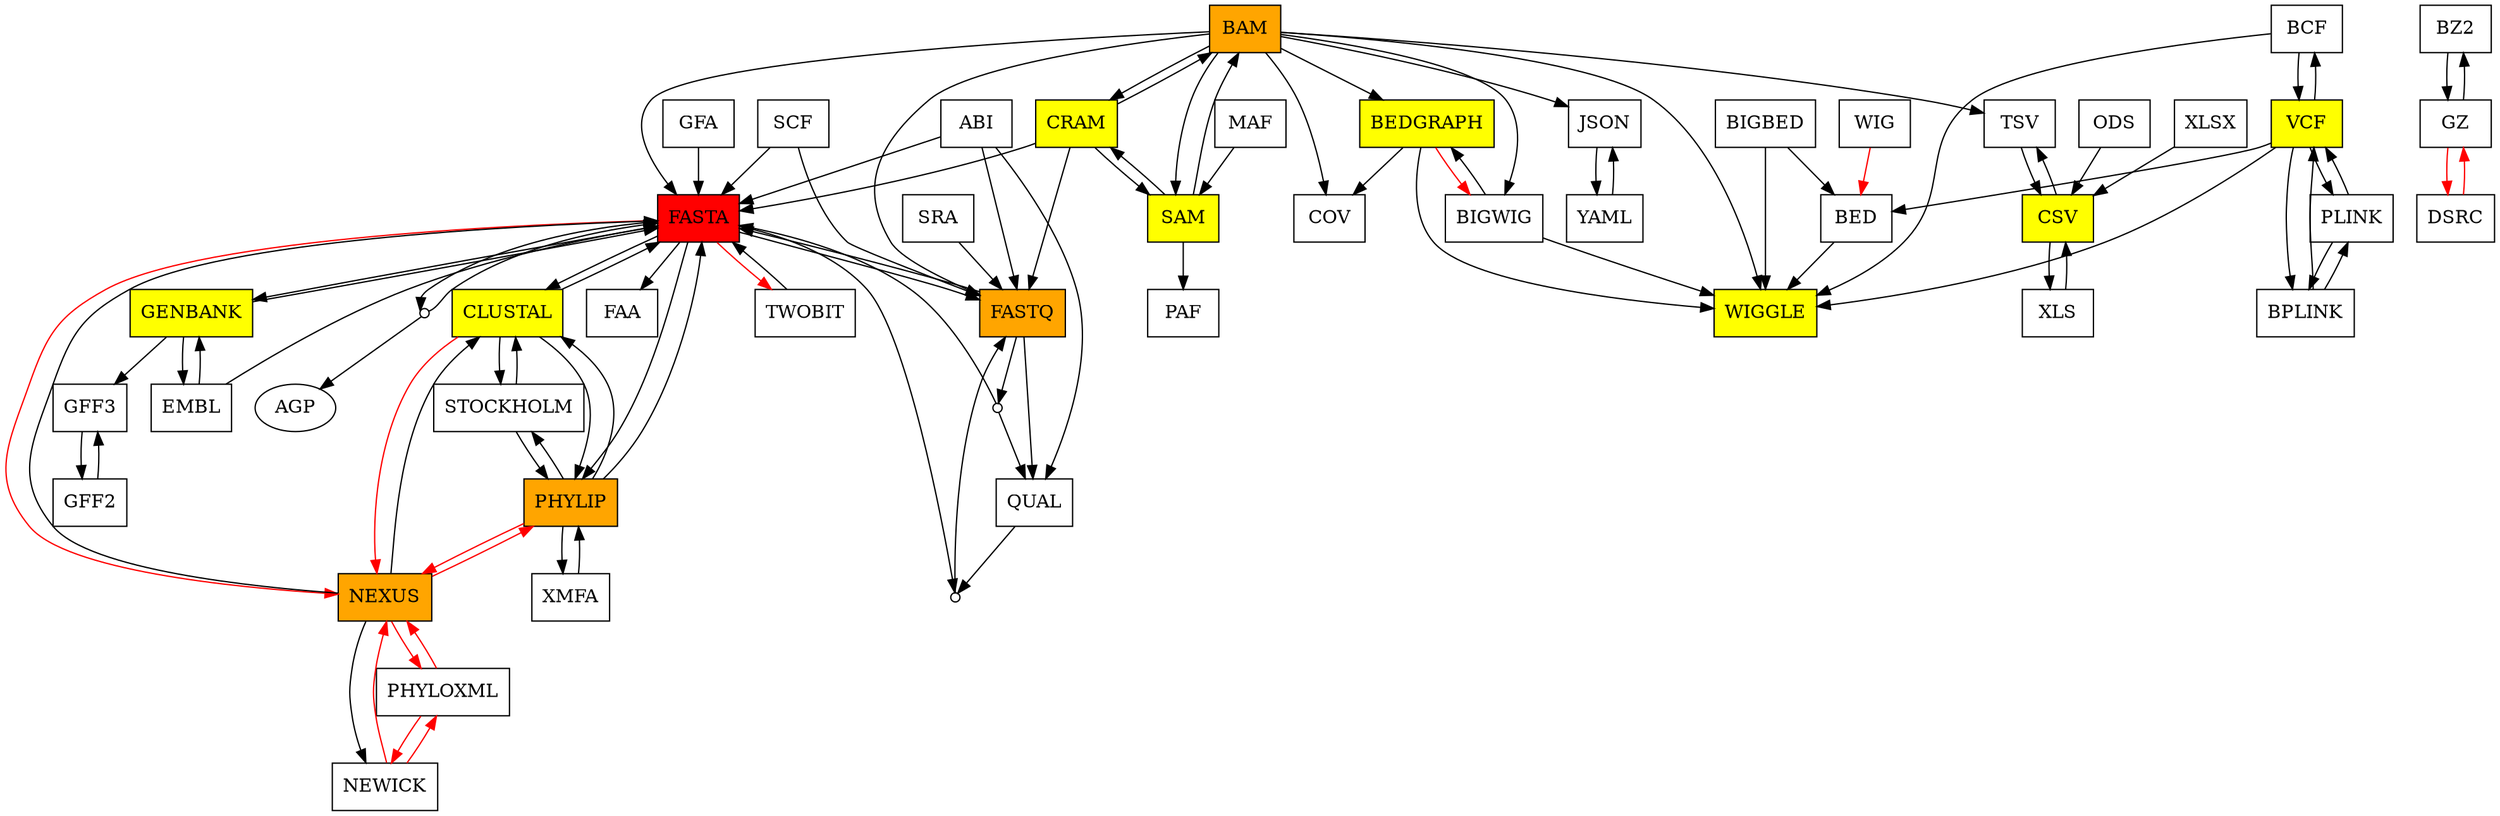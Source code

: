 strict digraph "" {
	graph [bb="0,0,1821.2,612"];
	node [label="\N"];
	ABI	 [fillcolor=white,
		height=0.5,
		pos="707.17,522",
		shape=rectangle,
		style=filled,
		url="https://bioconvert.readthedocs.io/en/master/formats.html#ABI",
		width=0.75];
	FASTA	 [fillcolor=red,
		height=0.5,
		pos="493.17,450",
		shape=rectangle,
		style=filled,
		url="https://bioconvert.readthedocs.io/en/master/formats.html#FASTA",
		width=0.81944];
	ABI -> FASTA	 [color=black,
		pos="e,522.8,459.97 680.07,512.88 642.71,500.31 575.18,477.59 532.33,463.18"];
	FASTQ	 [fillcolor=orange,
		height=0.5,
		pos="739.17,378",
		shape=rectangle,
		style=filled,
		url="https://bioconvert.readthedocs.io/en/master/formats.html#FASTQ",
		width=0.81944];
	ABI -> FASTQ	 [color=black,
		pos="e,735.15,396.09 711.22,503.76 716.71,479.09 726.54,434.86 732.95,405.97"];
	QUAL	 [fillcolor=white,
		height=0.5,
		pos="747.17,234",
		shape=rectangle,
		style=filled,
		url="https://bioconvert.readthedocs.io/en/master/formats.html#QUAL",
		width=0.75];
	ABI -> QUAL	 [color=black,
		pos="e,755.67,252.16 721.35,503.66 738.49,480.22 766.37,437.67 777.17,396 789.27,349.33 772.43,293.88 759.51,261.45"];
	FASTA -> FASTQ	 [color=black,
		pos="e,709.37,387.35 522.8,439.48 531.6,437.01 541.22,434.4 550.17,432 610.56,415.77 626.89,415.88 686.17,396 690.63,394.5 695.29,392.78 \
699.93,391.01"];
	CLUSTAL	 [fillcolor=yellow,
		height=0.5,
		pos="360.17,378",
		shape=rectangle,
		style=filled,
		url="https://bioconvert.readthedocs.io/en/master/formats.html#CLUSTAL",
		width=1.0694];
	FASTA -> CLUSTAL	 [color=black,
		pos="e,387.49,396 463.41,436.79 443.57,426.82 417.5,412.88 396.46,401.08"];
	NEXUS	 [fillcolor=orange,
		height=0.5,
		pos="276.17,162",
		shape=rectangle,
		style=filled,
		url="https://bioconvert.readthedocs.io/en/master/formats.html#NEXUS",
		width=0.86111];
	FASTA -> NEXUS	 [color=red,
		pos="e,244.92,163.68 463.42,449.06 379.23,445.82 142.27,433.16 76.171,396 40.352,375.86 31.838,362.75 18.171,324 2.2063,278.73 -11.959,\
253.37 18.171,216 44.528,183.31 168.73,169.41 234.83,164.41"];
	PHYLIP	 [fillcolor=orange,
		height=0.5,
		pos="408.17,234",
		shape=rectangle,
		style=filled,
		url="https://bioconvert.readthedocs.io/en/master/formats.html#PHYLIP",
		width=0.88889];
	FASTA -> PHYLIP	 [color=black,
		pos="e,415.79,252.21 485.15,431.78 481.39,413.39 478.03,384.31 471.17,360 461.71,326.47 457.72,318.1 440.17,288 434.71,278.64 427.88,\
269.03 421.79,260.56"];
	GENBANK	 [fillcolor=yellow,
		height=0.5,
		pos="136.17,378",
		shape=rectangle,
		style=filled,
		url="https://bioconvert.readthedocs.io/en/master/formats.html#GENBANK",
		width=1.1528];
	FASTA -> GENBANK	 [color=black,
		pos="e,178.02,388.53 463.45,445.14 412.13,435.75 304.58,414.39 214.17,396 205.7,394.28 196.76,392.44 188.07,390.63"];
	FAA	 [fillcolor=white,
		height=0.5,
		pos="444.17,378",
		shape=rectangle,
		style=filled,
		url="https://bioconvert.readthedocs.io/en/master/formats.html#FAA",
		width=0.75];
	FASTA -> FAA	 [color=black,
		pos="e,456.7,396.41 480.81,431.83 475.22,423.62 468.51,413.76 462.36,404.73"];
	FASTA_and_FASTA_AGP	 [fillcolor=white,
		fixedsize=True,
		height=0.097222,
		label="",
		pos="300.17,378",
		shape=circle,
		styled=filled,
		width=0.097222];
	FASTA -> FASTA_and_FASTA_AGP	 [color=black,
		pos="e,296.44,379.17 463.47,448.03 423.19,443.93 351.43,431.66 303.17,396 300.72,394.19 298.61,391.71 297.17,389.18"];
	TWOBIT	 [fillcolor=white,
		height=0.5,
		pos="580.17,378",
		shape=rectangle,
		style=filled,
		url="https://bioconvert.readthedocs.io/en/master/formats.html#TWOBIT",
		width=0.97222];
	FASTA -> TWOBIT	 [color=red,
		pos="e,552.27,396.16 509.17,431.83 519.02,422.96 531.91,412.16 544.04,402.57"];
	FASTA_QUAL_and_FASTQ	 [fillcolor=white,
		fixedsize=True,
		height=0.097222,
		label="",
		pos="688.17,162",
		shape=circle,
		styled=filled,
		width=0.097222];
	FASTA -> FASTA_QUAL_and_FASTQ	 [color=black,
		pos="e,687.61,165.72 522.79,445.53 552.62,439.48 597.87,425.78 624.17,396 654.05,362.17 678.76,220.94 686.01,175.88"];
	FASTQ -> FASTA	 [color=black,
		pos="e,522.71,444.04 709.4,394.18 707.64,394.81 705.89,395.42 704.17,396 644.89,415.88 628.56,415.77 568.17,432 556.73,435.08 544.18,\
438.49 532.59,441.51"];
	FASTQ -> QUAL	 [color=black,
		pos="e,746.17,252.09 740.18,359.76 741.55,335.2 743.99,291.25 745.6,262.35"];
	FASTQ_and_FASTA_QUAL	 [fillcolor=white,
		fixedsize=True,
		height=0.097222,
		label="",
		pos="720.17,306",
		shape=circle,
		styled=filled,
		width=0.097222];
	FASTQ -> FASTQ_and_FASTA_QUAL	 [color=black,
		pos="e,721.07,309.39 734.38,359.83 731.05,347.23 726.69,330.72 723.69,319.33"];
	QUAL -> FASTA_QUAL_and_FASTQ	 [color=black,
		pos="e,690.74,165.14 732.28,215.83 721.19,202.29 706.4,184.25 697.09,172.88"];
	CLUSTAL -> FASTA	 [color=black,
		pos="e,465.56,431.83 398.7,395.67 416.94,405.02 438.54,416.63 456.52,426.72"];
	CLUSTAL -> NEXUS	 [color=red,
		pos="e,270.29,180.18 326.97,359.88 314.9,350.44 302.57,337.96 295.17,324 272.5,281.22 267.58,224 269.46,190.26"];
	CLUSTAL -> PHYLIP	 [color=black,
		pos="e,410.37,252.06 382.9,359.88 394.53,350.83 407.43,338.66 414.17,324 423.18,304.42 418.37,280.23 413.25,261.86"];
	STOCKHOLM	 [fillcolor=white,
		height=0.5,
		pos="364.17,306",
		shape=rectangle,
		style=filled,
		url="https://bioconvert.readthedocs.io/en/master/formats.html#STOCKHOLM",
		width=1.4028];
	CLUSTAL -> STOCKHOLM	 [color=black,
		pos="e,357.17,324.41 355.23,359.83 354.91,352.13 355.19,342.97 355.98,334.42"];
	NEXUS -> FASTA	 [color=black,
		pos="e,463.62,448.72 245.17,164.43 186.28,169.46 62.48,183.37 36.171,216 6.0406,253.37 20.206,278.73 36.171,324 49.838,362.75 58.352,\
375.86 94.171,396 155.67,430.57 365.06,443.94 453.46,448.24"];
	NEXUS -> CLUSTAL	 [color=black,
		pos="e,343.26,359.88 281.16,180.18 284.72,211.44 288.04,276.59 313.17,324 318.84,334.69 327.39,344.51 335.74,352.76"];
	NEXUS -> PHYLIP	 [color=red,
		pos="e,380.81,215.83 307.46,176.07 326.83,185.93 351.67,199.32 371.89,210.74"];
	NEWICK	 [fillcolor=white,
		height=0.5,
		pos="276.17,18",
		shape=rectangle,
		style=filled,
		url="https://bioconvert.readthedocs.io/en/master/formats.html#NEWICK",
		width=0.98611];
	NEXUS -> NEWICK	 [color=black,
		pos="e,262.7,36.299 262.7,143.7 258.77,133.34 255.6,120.07 254.17,108 252.29,92.111 252.29,87.889 254.17,72 255.19,63.422 257.09,54.236 \
259.51,45.917"];
	PHYLOXML	 [fillcolor=white,
		height=0.5,
		pos="318.17,90",
		shape=rectangle,
		style=filled,
		url="https://bioconvert.readthedocs.io/en/master/formats.html#PHYLOXML",
		width=1.2778];
	NEXUS -> PHYLOXML	 [color=red,
		pos="e,301.45,108.41 280.82,143.83 284.76,135.71 290.25,125.96 295.85,117.01"];
	PHYLIP -> FASTA	 [color=black,
		pos="e,498.75,431.78 431.74,252.21 440.97,262.33 450.82,275.39 458.17,288 475.72,318.1 479.71,326.47 489.17,360 494.88,380.23 498.17,\
403.75 498.74,421.68"];
	PHYLIP -> CLUSTAL	 [color=black,
		pos="e,398.69,360.36 423.81,252.06 434.04,270.84 442.89,300.69 432.17,324 426.7,335.89 417.18,346.14 406.77,354.42"];
	PHYLIP -> NEXUS	 [color=red,
		pos="e,303.46,180.13 375.91,219.43 356.62,209.59 332.17,196.41 312.25,185.15"];
	PHYLIP -> STOCKHOLM	 [color=black,
		pos="e,381.23,287.83 402.89,252.41 398.65,260.65 392.8,270.52 386.88,279.54"];
	XMFA	 [fillcolor=white,
		height=0.5,
		pos="408.17,162",
		shape=rectangle,
		style=filled,
		url="https://bioconvert.readthedocs.io/en/master/formats.html#XMFA",
		width=0.77778];
	PHYLIP -> XMFA	 [color=black,
		pos="e,402.2,180.41 402.22,215.83 401.47,208.13 401.25,198.97 401.56,190.42"];
	GENBANK -> FASTA	 [color=black,
		pos="e,463.27,442.91 177.77,384.98 194.8,388.33 214.49,392.4 232.17,396 310.62,411.96 401.97,430.15 453.25,440.82"];
	EMBL	 [fillcolor=white,
		height=0.5,
		pos="136.17,306",
		shape=rectangle,
		style=filled,
		url="https://bioconvert.readthedocs.io/en/master/formats.html#EMBL",
		width=0.76389];
	GENBANK -> EMBL	 [color=black,
		pos="e,130.2,324.41 130.22,359.83 129.47,352.13 129.25,342.97 129.56,334.42"];
	GFF3	 [fillcolor=white,
		height=0.5,
		pos="63.171,306",
		shape=rectangle,
		style=filled,
		url="https://bioconvert.readthedocs.io/en/master/formats.html#GFF3",
		width=0.75];
	GENBANK -> GFF3	 [color=black,
		pos="e,81.586,324.16 117.75,359.83 109.02,351.22 98.439,340.79 88.929,331.4"];
	FASTA_and_FASTA_AGP -> FASTA	 [color=black,
		pos="e,463.57,446.52 303.71,378.68 310.44,381.33 314.53,391.09 321.17,396 360.83,425.3 416.34,438.81 453.58,444.97"];
	AGP	 [fillcolor=white,
		height=0.5,
		pos="210.17,306",
		width=0.79437];
	FASTA_and_FASTA_AGP -> AGP	 [color=black,
		pos="e,227.97,320.24 297.18,375.6 287.76,368.07 258.09,344.34 236,326.67"];
	TWOBIT -> FASTA	 [color=black,
		pos="e,521.08,431.83 564.18,396.16 554.33,405.03 541.44,415.83 529.31,425.42"];
	FASTA_QUAL_and_FASTQ -> FASTQ	 [color=black,
		pos="e,725.87,359.95 688.05,165.65 687.56,183.53 686.68,263.37 707.17,324 710.35,333.4 715.31,342.95 720.39,351.34"];
	FASTQ_and_FASTA_QUAL -> FASTA	 [color=black,
		pos="e,522.91,442.63 718.78,309.35 713.17,322.49 690.85,370.97 657.17,396 637.28,410.78 574.65,429 532.8,440.05"];
	FASTQ_and_FASTA_QUAL -> QUAL	 [color=black,
		pos="e,740.34,252.21 721.47,302.53 724.22,295.2 730.84,277.55 736.67,262"];
	STOCKHOLM -> CLUSTAL	 [color=black,
		pos="e,367.13,359.83 369.12,324.41 369.43,332.14 369.13,341.31 368.34,349.85"];
	STOCKHOLM -> PHYLIP	 [color=black,
		pos="e,390.94,252.41 369.32,287.83 373.54,279.62 379.37,269.76 385.29,260.73"];
	NEWICK -> NEXUS	 [color=red,
		pos="e,278.55,143.7 278.55,36.299 276.77,46.665 273.6,59.935 272.17,72 270.29,87.889 270.29,92.111 272.17,108 273.18,116.48 275.04,125.56 \
276.68,133.81"];
	NEWICK -> PHYLOXML	 [color=red,
		pos="e,313.53,71.831 292.89,36.413 298.31,44.399 304.06,53.916 308.82,62.697"];
	PHYLOXML -> NEXUS	 [color=red,
		pos="e,292.72,143.83 313.41,108.41 309.43,116.57 303.93,126.32 298.32,135.26"];
	PHYLOXML -> NEWICK	 [color=red,
		pos="e,280.94,36.413 301.62,71.831 296.21,63.877 290.45,54.369 285.67,45.572"];
	XMFA -> PHYLIP	 [color=black,
		pos="e,414.12,215.83 414.15,180.41 414.88,188.06 415.09,197.11 414.79,205.57"];
	EMBL -> FASTA	 [color=black,
		pos="e,463.67,444.97 161.45,324.11 190.53,344.19 240.31,376.36 287.17,396 342.93,419.37 411.5,434.92 453.77,443.1"];
	EMBL -> GENBANK	 [color=black,
		pos="e,142.12,359.83 142.15,324.41 142.88,332.06 143.09,341.11 142.79,349.57"];
	GFF2	 [fillcolor=white,
		height=0.5,
		pos="63.171,234",
		shape=rectangle,
		style=filled,
		url="https://bioconvert.readthedocs.io/en/master/formats.html#GFF2",
		width=0.75];
	GFF3 -> GFF2	 [color=black,
		pos="e,57.195,252.41 57.219,287.83 56.468,280.13 56.247,270.97 56.556,262.42"];
	BAM	 [fillcolor=orange,
		height=0.5,
		pos="907.17,594",
		shape=rectangle,
		style=filled,
		url="https://bioconvert.readthedocs.io/en/master/formats.html#BAM",
		width=0.75];
	BAM -> FASTA	 [color=black,
		pos="e,475.77,468.16 880.03,592.8 787.04,588.41 485.4,571.82 457.17,540 441.05,521.83 454.56,495.53 469.41,476.05"];
	BAM -> FASTQ	 [color=black,
		pos="e,709.43,390.01 880.02,590.86 825.04,584.02 703.05,566.25 671.17,540 632.52,508.18 613.53,474.99 639.17,432 646.21,420.2 675.16,\
405.27 700.12,394.1"];
	BEDGRAPH	 [fillcolor=yellow,
		height=0.5,
		pos="1039.2,522",
		shape=rectangle,
		style=filled,
		url="https://bioconvert.readthedocs.io/en/master/formats.html#BEDGRAPH",
		width=1.2361];
	BAM -> BEDGRAPH	 [color=black,
		pos="e,1006.1,540.04 934.2,579.26 952.34,569.36 976.59,556.14 997.21,544.89"];
	BIGWIG	 [fillcolor=white,
		height=0.5,
		pos="1086.2,450",
		shape=rectangle,
		style=filled,
		url="https://bioconvert.readthedocs.io/en/master/formats.html#BIGWIG",
		width=0.94444];
	BAM -> BIGWIG	 [color=black,
		pos="e,1094.1,468.19 934.43,590.12 981.31,582.82 1074,565.48 1093.2,540 1106.3,522.47 1103,497.23 1097.3,477.94"];
	COV	 [fillcolor=white,
		height=0.5,
		pos="968.17,450",
		shape=rectangle,
		style=filled,
		url="https://bioconvert.readthedocs.io/en/master/formats.html#COV",
		width=0.75];
	BAM -> COV	 [color=black,
		pos="e,966.12,468.3 923.66,575.72 931.83,565.79 941.19,552.92 947.17,540 956.24,520.4 961.58,496.54 964.6,478.31"];
	CRAM	 [fillcolor=yellow,
		height=0.5,
		pos="781.17,522",
		shape=rectangle,
		style=filled,
		url="https://bioconvert.readthedocs.io/en/master/formats.html#CRAM",
		width=0.79167];
	BAM -> CRAM	 [color=black,
		pos="e,806.84,540.06 879.96,581.46 861.02,571.49 835.77,557.27 815.49,545.24"];
	JSON	 [fillcolor=white,
		height=0.5,
		pos="1167.2,522",
		shape=rectangle,
		style=filled,
		url="https://bioconvert.readthedocs.io/en/master/formats.html#JSON",
		width=0.75];
	BAM -> JSON	 [color=black,
		pos="e,1140.1,534.67 934.23,588.89 976.02,580.65 1058.5,563 1126.2,540 1127.6,539.52 1129,539 1130.5,538.46"];
	SAM	 [fillcolor=yellow,
		height=0.5,
		pos="861.17,450",
		shape=rectangle,
		style=filled,
		url="https://bioconvert.readthedocs.io/en/master/formats.html#SAM",
		width=0.75];
	BAM -> SAM	 [color=black,
		pos="e,855.21,468.08 886.09,575.88 878.39,565.79 870.74,552.72 866.17,540 859.01,520.06 855.51,496.35 855.09,478.27"];
	TSV	 [fillcolor=white,
		height=0.5,
		pos="1473.2,522",
		shape=rectangle,
		style=filled,
		url="https://bioconvert.readthedocs.io/en/master/formats.html#TSV",
		width=0.75];
	BAM -> TSV	 [color=black,
		pos="e,1445.9,529.52 934.28,592.26 1008.9,587.21 1223.3,570.9 1399.2,540 1411.3,537.88 1424.3,534.93 1436,532.03"];
	WIGGLE	 [fillcolor=yellow,
		height=0.5,
		pos="1284.2,378",
		shape=rectangle,
		style=filled,
		url="https://bioconvert.readthedocs.io/en/master/formats.html#WIGGLE",
		width=0.98611];
	BAM -> WIGGLE	 [color=black,
		pos="e,1280.6,396.25 934.53,592.11 999.49,587.13 1160.8,571.82 1203.2,540 1247.2,506.93 1268.9,443.25 1278.2,406.34"];
	BEDGRAPH -> BIGWIG	 [color=red,
		pos="e,1068.2,468.41 1045.1,503.83 1049.6,495.62 1055.9,485.76 1062.2,476.73"];
	BEDGRAPH -> COV	 [color=black,
		pos="e,986.33,468.41 1021.3,503.83 1012.8,495.28 1002.6,484.94 993.44,475.62"];
	BEDGRAPH -> WIGGLE	 [color=black,
		pos="e,1248.6,380.78 1034.1,503.83 1029.8,483.84 1026.5,451.9 1043.2,432 1067.8,402.58 1175.9,387.9 1238.6,381.73"];
	BIGWIG -> BEDGRAPH	 [color=black,
		pos="e,1057,503.83 1080.1,468.41 1075.5,476.65 1069.3,486.52 1063,495.54"];
	BIGWIG -> WIGGLE	 [color=black,
		pos="e,1248.5,389.93 1120.2,435.87 1123.6,434.54 1126.9,433.23 1130.2,432 1166.5,418.21 1208.1,403.7 1238.9,393.19"];
	CRAM -> FASTA	 [color=black,
		pos="e,523.02,454.17 752.41,507.54 749.33,506.24 746.21,505.03 743.17,504 670.95,479.46 583.08,463.54 533.09,455.72"];
	CRAM -> FASTQ	 [color=black,
		pos="e,744.45,396.09 775.85,503.76 768.66,479.09 755.76,434.86 747.33,405.97"];
	CRAM -> BAM	 [color=black,
		pos="e,881.33,575.83 809.99,535.39 828.67,545.27 852.96,558.97 872.65,570.63"];
	CRAM -> SAM	 [color=black,
		pos="e,835.04,468.16 795.41,503.83 804.31,495.05 816.01,484.37 827.11,474.85"];
	YAML	 [fillcolor=white,
		height=0.5,
		pos="1167.2,450",
		shape=rectangle,
		style=filled,
		url="https://bioconvert.readthedocs.io/en/master/formats.html#YAML",
		width=0.79167];
	JSON -> YAML	 [color=black,
		pos="e,1161.2,468.41 1161.2,503.83 1160.5,496.13 1160.2,486.97 1160.6,478.42"];
	SAM -> BAM	 [color=black,
		pos="e,902.04,575.88 868.73,468.08 872.25,486.62 875.57,516.04 884.17,540 887.49,549.24 892.43,558.67 897.06,567"];
	SAM -> CRAM	 [color=black,
		pos="e,807.31,503.83 846.94,468.16 838.04,476.94 826.34,487.62 815.24,497.14"];
	PAF	 [fillcolor=white,
		height=0.5,
		pos="861.17,378",
		shape=rectangle,
		style=filled,
		url="https://bioconvert.readthedocs.io/en/master/formats.html#PAF",
		width=0.75];
	SAM -> PAF	 [color=black,
		pos="e,861.17,396.41 861.17,431.83 861.17,424.13 861.17,414.97 861.17,406.42"];
	CSV	 [fillcolor=yellow,
		height=0.5,
		pos="1501.2,450",
		shape=rectangle,
		style=filled,
		url="https://bioconvert.readthedocs.io/en/master/formats.html#CSV",
		width=0.75];
	TSV -> CSV	 [color=black,
		pos="e,1488,468.41 1474.3,503.83 1476.6,495.88 1480.1,486.37 1483.9,477.57"];
	YAML -> JSON	 [color=black,
		pos="e,1173.1,503.83 1173.1,468.41 1173.9,476.06 1174.1,485.11 1173.8,493.57"];
	CSV -> TSV	 [color=black,
		pos="e,1486.2,503.83 1500,468.41 1497.6,476.4 1494.1,485.92 1490.4,494.7"];
	XLS	 [fillcolor=white,
		height=0.5,
		pos="1501.2,378",
		shape=rectangle,
		style=filled,
		url="https://bioconvert.readthedocs.io/en/master/formats.html#XLS",
		width=0.75];
	CSV -> XLS	 [color=black,
		pos="e,1495.2,396.41 1495.2,431.83 1494.5,424.13 1494.2,414.97 1494.6,406.42"];
	XLS -> CSV	 [color=black,
		pos="e,1507.1,431.83 1507.1,396.41 1507.9,404.06 1508.1,413.11 1507.8,421.57"];
	BCF	 [fillcolor=white,
		height=0.5,
		pos="1689.2,594",
		shape=rectangle,
		style=filled,
		url="https://bioconvert.readthedocs.io/en/master/formats.html#BCF",
		width=0.75];
	BCF -> WIGGLE	 [color=black,
		pos="e,1319.8,389.95 1662,591.25 1604.3,584.92 1471.9,567.72 1437.2,540 1395.8,506.98 1423.6,470.31 1387.2,432 1371.3,415.28 1349,402.73 \
1329.3,393.95"];
	VCF	 [fillcolor=yellow,
		height=0.5,
		pos="1689.2,522",
		shape=rectangle,
		style=filled,
		url="https://bioconvert.readthedocs.io/en/master/formats.html#VCF",
		width=0.75];
	BCF -> VCF	 [color=black,
		pos="e,1683.2,540.41 1683.2,575.83 1682.5,568.13 1682.2,558.97 1682.6,550.42"];
	VCF -> WIGGLE	 [color=black,
		pos="e,1320,381.94 1664.4,503.87 1635.3,483.45 1585,450.69 1537.2,432 1467.7,404.86 1381.9,390.21 1330.2,383.26"];
	VCF -> BCF	 [color=black,
		pos="e,1695.1,575.83 1695.1,540.41 1695.9,548.06 1696.1,557.11 1695.8,565.57"];
	BED	 [fillcolor=white,
		height=0.5,
		pos="1351.2,450",
		shape=rectangle,
		style=filled,
		url="https://bioconvert.readthedocs.io/en/master/formats.html#BED",
		width=0.75];
	VCF -> BED	 [color=black,
		pos="e,1378.3,454.39 1662,507.4 1659.1,506.14 1656.1,504.97 1653.2,504 1628.3,495.75 1463.3,468.29 1388.2,456.01"];
	BPLINK	 [fillcolor=white,
		height=0.5,
		pos="1688.2,378",
		shape=rectangle,
		style=filled,
		url="https://bioconvert.readthedocs.io/en/master/formats.html#BPLINK",
		width=0.90278];
	VCF -> BPLINK	 [color=black,
		pos="e,1678.5,396.48 1679.1,503.53 1676.9,493.12 1675.7,479.85 1675.2,468 1674.4,452.02 1674.6,447.99 1675.2,432 1675.5,423.68 1676.1,\
414.65 1677,406.4"];
	PLINK	 [fillcolor=white,
		height=0.5,
		pos="1721.2,450",
		shape=rectangle,
		style=filled,
		url="https://bioconvert.readthedocs.io/en/master/formats.html#PLINK",
		width=0.77778];
	VCF -> PLINK	 [color=black,
		pos="e,1707,468.41 1691.3,503.83 1694.1,495.88 1698.1,486.37 1702.3,477.57"];
	BED -> WIGGLE	 [color=black,
		pos="e,1301.3,396.41 1334.3,431.83 1326.4,423.37 1316.9,413.15 1308.3,403.9"];
	BPLINK -> VCF	 [color=black,
		pos="e,1695,503.53 1694.4,396.48 1694.6,406.9 1693.6,420.16 1693.2,432 1692.6,447.99 1692.4,452.02 1693.2,468 1693.6,476.24 1694.3,485.16 \
1694.7,493.34"];
	BPLINK -> PLINK	 [color=black,
		pos="e,1718.8,431.83 1702.6,396.41 1707,404.31 1711.5,413.71 1715.1,422.42"];
	PLINK -> VCF	 [color=black,
		pos="e,1703.2,503.83 1719,468.41 1716.2,476.4 1712.1,485.92 1707.9,494.7"];
	PLINK -> BPLINK	 [color=black,
		pos="e,1690.6,396.41 1706.9,431.83 1702.5,423.96 1698,414.57 1694.3,405.85"];
	BIGBED	 [fillcolor=white,
		height=0.5,
		pos="1284.2,522",
		shape=rectangle,
		style=filled,
		url="https://bioconvert.readthedocs.io/en/master/formats.html#BIGBED",
		width=0.93056];
	BIGBED -> WIGGLE	 [color=black,
		pos="e,1284.2,396.09 1284.2,503.76 1284.2,479.2 1284.2,435.25 1284.2,406.35"];
	BIGBED -> BED	 [color=black,
		pos="e,1334,468.41 1301.1,503.83 1309,495.37 1318.5,485.15 1327.1,475.9"];
	BZ2	 [fillcolor=white,
		height=0.5,
		pos="1794.2,594",
		shape=rectangle,
		style=filled,
		url="https://bioconvert.readthedocs.io/en/master/formats.html#BZ2",
		width=0.75];
	GZ	 [fillcolor=white,
		height=0.5,
		pos="1794.2,522",
		shape=rectangle,
		style=filled,
		url="https://bioconvert.readthedocs.io/en/master/formats.html#GZ",
		width=0.75];
	BZ2 -> GZ	 [color=black,
		pos="e,1788.2,540.41 1788.2,575.83 1787.5,568.13 1787.2,558.97 1787.6,550.42"];
	GZ -> BZ2	 [color=black,
		pos="e,1800.1,575.83 1800.1,540.41 1800.9,548.06 1801.1,557.11 1800.8,565.57"];
	DSRC	 [fillcolor=white,
		height=0.5,
		pos="1794.2,450",
		shape=rectangle,
		style=filled,
		url="https://bioconvert.readthedocs.io/en/master/formats.html#DSRC",
		width=0.75];
	GZ -> DSRC	 [color=red,
		pos="e,1788.2,468.41 1788.2,503.83 1787.5,496.13 1787.2,486.97 1787.6,478.42"];
	DSRC -> GZ	 [color=red,
		pos="e,1800.1,503.83 1800.1,468.41 1800.9,476.06 1801.1,485.11 1800.8,493.57"];
	GFF2 -> GFF3	 [color=black,
		pos="e,69.123,287.83 69.147,252.41 69.878,260.06 70.091,269.11 69.787,277.57"];
	GFA	 [fillcolor=white,
		height=0.5,
		pos="493.17,522",
		shape=rectangle,
		style=filled,
		url="https://bioconvert.readthedocs.io/en/master/formats.html#GFA",
		width=0.75];
	GFA -> FASTA	 [color=black,
		pos="e,493.17,468.41 493.17,503.83 493.17,496.13 493.17,486.97 493.17,478.42"];
	MAF	 [fillcolor=white,
		height=0.5,
		pos="911.17,522",
		shape=rectangle,
		style=filled,
		url="https://bioconvert.readthedocs.io/en/master/formats.html#MAF",
		width=0.75];
	MAF -> SAM	 [color=black,
		pos="e,873.96,468.41 898.55,503.83 892.85,495.62 886,485.76 879.74,476.73"];
	ODS	 [fillcolor=white,
		height=0.5,
		pos="1545.2,522",
		shape=rectangle,
		style=filled,
		url="https://bioconvert.readthedocs.io/en/master/formats.html#ODS",
		width=0.75];
	ODS -> CSV	 [color=black,
		pos="e,1512.4,468.41 1534.1,503.83 1529.1,495.71 1523.1,485.96 1517.7,477.01"];
	SCF	 [fillcolor=white,
		height=0.5,
		pos="565.17,522",
		shape=rectangle,
		style=filled,
		url="https://bioconvert.readthedocs.io/en/master/formats.html#SCF",
		width=0.75];
	SCF -> FASTA	 [color=black,
		pos="e,511.58,468.41 547,503.83 538.46,495.28 528.12,484.94 518.79,475.62"];
	SCF -> FASTQ	 [color=black,
		pos="e,709.36,390.22 569.18,503.76 574.46,483.7 585.59,451.72 606.17,432 636.99,402.49 655.65,412.08 695.17,396 696.75,395.36 698.36,\
394.7 699.98,394.04"];
	SRA	 [fillcolor=white,
		height=0.5,
		pos="675.17,450",
		shape=rectangle,
		style=filled,
		url="https://bioconvert.readthedocs.io/en/master/formats.html#SRA",
		width=0.75];
	SRA -> FASTQ	 [color=black,
		pos="e,722.8,396.41 691.32,431.83 698.84,423.37 707.93,413.15 716.15,403.9"];
	WIG	 [fillcolor=white,
		height=0.5,
		pos="1363.2,522",
		shape=rectangle,
		style=filled,
		url="https://bioconvert.readthedocs.io/en/master/formats.html#WIG",
		width=0.75];
	WIG -> BED	 [color=red,
		pos="e,1354.2,468.41 1360.1,503.83 1358.9,496.13 1357.3,486.97 1355.9,478.42"];
	XLSX	 [fillcolor=white,
		height=0.5,
		pos="1617.2,522",
		shape=rectangle,
		style=filled,
		url="https://bioconvert.readthedocs.io/en/master/formats.html#XLSX",
		width=0.75];
	XLSX -> CSV	 [color=black,
		pos="e,1528.2,466.78 1590,505.12 1574.1,495.28 1553.9,482.76 1536.8,472.13"];
}
